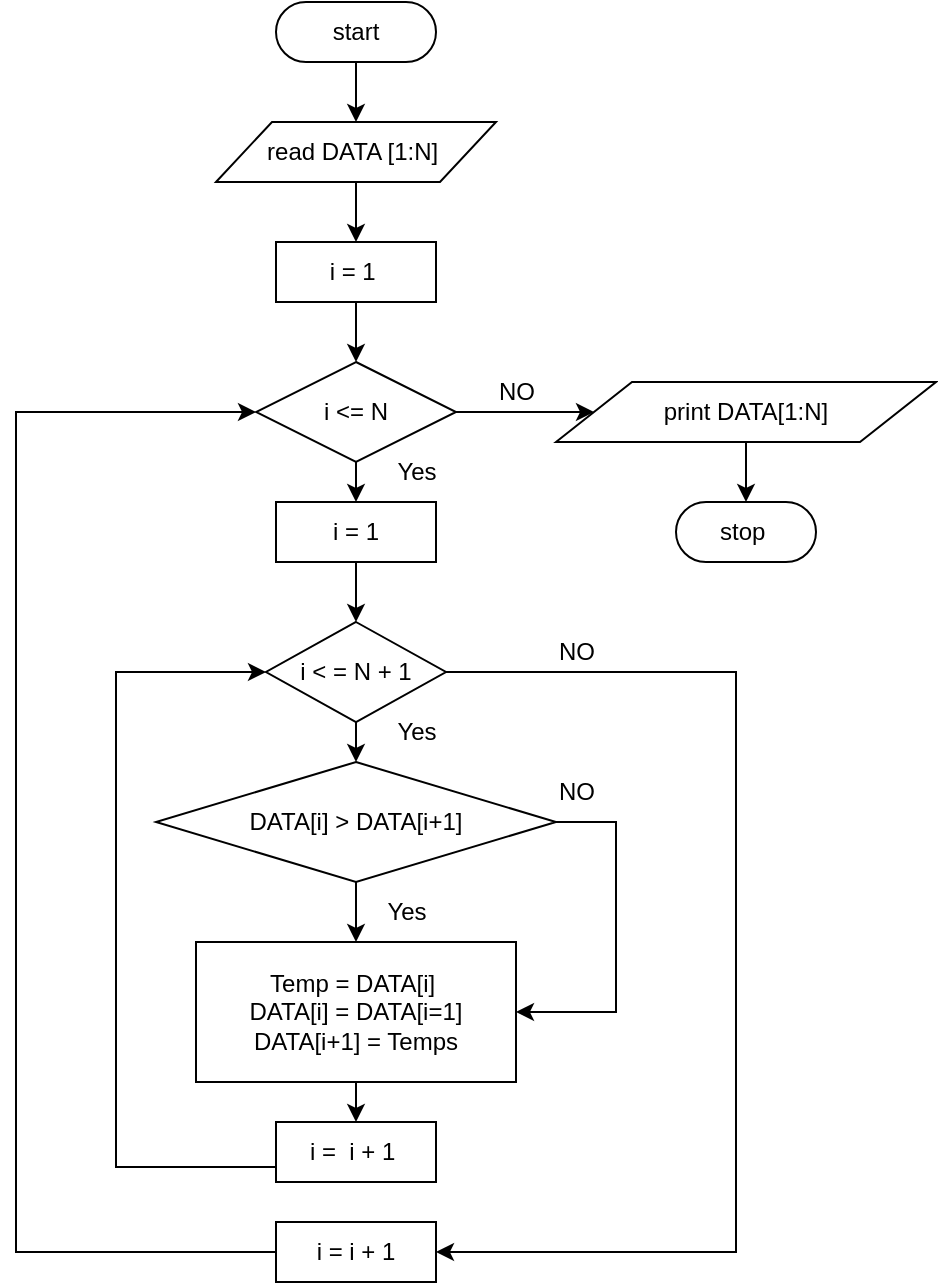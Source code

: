 <mxfile version="21.3.4" type="github">
  <diagram id="C5RBs43oDa-KdzZeNtuy" name="Page-1">
    <mxGraphModel dx="794" dy="509" grid="1" gridSize="10" guides="1" tooltips="1" connect="1" arrows="1" fold="1" page="1" pageScale="1" pageWidth="827" pageHeight="1169" math="0" shadow="0">
      <root>
        <mxCell id="WIyWlLk6GJQsqaUBKTNV-0" />
        <mxCell id="WIyWlLk6GJQsqaUBKTNV-1" parent="WIyWlLk6GJQsqaUBKTNV-0" />
        <mxCell id="2XP5leuaPMBgvmyGqolp-35" style="edgeStyle=orthogonalEdgeStyle;rounded=0;orthogonalLoop=1;jettySize=auto;html=1;exitX=0.5;exitY=0.5;exitDx=0;exitDy=15;exitPerimeter=0;entryX=0.5;entryY=0;entryDx=0;entryDy=0;" edge="1" parent="WIyWlLk6GJQsqaUBKTNV-1" source="2XP5leuaPMBgvmyGqolp-29" target="2XP5leuaPMBgvmyGqolp-30">
          <mxGeometry relative="1" as="geometry" />
        </mxCell>
        <mxCell id="2XP5leuaPMBgvmyGqolp-29" value="start" style="html=1;dashed=0;whiteSpace=wrap;shape=mxgraph.dfd.start" vertex="1" parent="WIyWlLk6GJQsqaUBKTNV-1">
          <mxGeometry x="400" y="520" width="80" height="30" as="geometry" />
        </mxCell>
        <mxCell id="2XP5leuaPMBgvmyGqolp-50" style="edgeStyle=orthogonalEdgeStyle;rounded=0;orthogonalLoop=1;jettySize=auto;html=1;exitX=0.5;exitY=1;exitDx=0;exitDy=0;entryX=0.5;entryY=0;entryDx=0;entryDy=0;" edge="1" parent="WIyWlLk6GJQsqaUBKTNV-1" source="2XP5leuaPMBgvmyGqolp-30" target="2XP5leuaPMBgvmyGqolp-32">
          <mxGeometry relative="1" as="geometry" />
        </mxCell>
        <mxCell id="2XP5leuaPMBgvmyGqolp-30" value="read DATA [1:N]&amp;nbsp;" style="shape=parallelogram;perimeter=parallelogramPerimeter;whiteSpace=wrap;html=1;dashed=0;" vertex="1" parent="WIyWlLk6GJQsqaUBKTNV-1">
          <mxGeometry x="370" y="580" width="140" height="30" as="geometry" />
        </mxCell>
        <mxCell id="2XP5leuaPMBgvmyGqolp-51" style="edgeStyle=orthogonalEdgeStyle;rounded=0;orthogonalLoop=1;jettySize=auto;html=1;entryX=0.5;entryY=0;entryDx=0;entryDy=0;" edge="1" parent="WIyWlLk6GJQsqaUBKTNV-1" source="2XP5leuaPMBgvmyGqolp-32" target="2XP5leuaPMBgvmyGqolp-33">
          <mxGeometry relative="1" as="geometry" />
        </mxCell>
        <mxCell id="2XP5leuaPMBgvmyGqolp-32" value="i = 1&amp;nbsp;" style="html=1;dashed=0;whiteSpace=wrap;" vertex="1" parent="WIyWlLk6GJQsqaUBKTNV-1">
          <mxGeometry x="400" y="640" width="80" height="30" as="geometry" />
        </mxCell>
        <mxCell id="2XP5leuaPMBgvmyGqolp-53" style="edgeStyle=orthogonalEdgeStyle;rounded=0;orthogonalLoop=1;jettySize=auto;html=1;exitX=0.5;exitY=1;exitDx=0;exitDy=0;entryX=0.5;entryY=0;entryDx=0;entryDy=0;" edge="1" parent="WIyWlLk6GJQsqaUBKTNV-1" source="2XP5leuaPMBgvmyGqolp-33" target="2XP5leuaPMBgvmyGqolp-52">
          <mxGeometry relative="1" as="geometry" />
        </mxCell>
        <mxCell id="2XP5leuaPMBgvmyGqolp-60" style="edgeStyle=orthogonalEdgeStyle;rounded=0;orthogonalLoop=1;jettySize=auto;html=1;exitX=1;exitY=0.5;exitDx=0;exitDy=0;" edge="1" parent="WIyWlLk6GJQsqaUBKTNV-1" source="2XP5leuaPMBgvmyGqolp-33" target="2XP5leuaPMBgvmyGqolp-58">
          <mxGeometry relative="1" as="geometry" />
        </mxCell>
        <mxCell id="2XP5leuaPMBgvmyGqolp-33" value="i &amp;lt;= N" style="shape=rhombus;html=1;dashed=0;whiteSpace=wrap;perimeter=rhombusPerimeter;" vertex="1" parent="WIyWlLk6GJQsqaUBKTNV-1">
          <mxGeometry x="390" y="700" width="100" height="50" as="geometry" />
        </mxCell>
        <mxCell id="2XP5leuaPMBgvmyGqolp-56" style="edgeStyle=orthogonalEdgeStyle;rounded=0;orthogonalLoop=1;jettySize=auto;html=1;exitX=0.5;exitY=1;exitDx=0;exitDy=0;entryX=0.5;entryY=0;entryDx=0;entryDy=0;" edge="1" parent="WIyWlLk6GJQsqaUBKTNV-1" source="2XP5leuaPMBgvmyGqolp-39" target="2XP5leuaPMBgvmyGqolp-40">
          <mxGeometry relative="1" as="geometry" />
        </mxCell>
        <mxCell id="2XP5leuaPMBgvmyGqolp-66" style="edgeStyle=orthogonalEdgeStyle;rounded=0;orthogonalLoop=1;jettySize=auto;html=1;exitX=1;exitY=0.5;exitDx=0;exitDy=0;entryX=1;entryY=0.5;entryDx=0;entryDy=0;" edge="1" parent="WIyWlLk6GJQsqaUBKTNV-1" source="2XP5leuaPMBgvmyGqolp-39" target="2XP5leuaPMBgvmyGqolp-40">
          <mxGeometry relative="1" as="geometry">
            <Array as="points">
              <mxPoint x="570" y="930" />
              <mxPoint x="570" y="1025" />
            </Array>
          </mxGeometry>
        </mxCell>
        <mxCell id="2XP5leuaPMBgvmyGqolp-39" value="DATA[i] &amp;gt; DATA[i+1]" style="shape=rhombus;html=1;dashed=0;whiteSpace=wrap;perimeter=rhombusPerimeter;" vertex="1" parent="WIyWlLk6GJQsqaUBKTNV-1">
          <mxGeometry x="340" y="900" width="200" height="60" as="geometry" />
        </mxCell>
        <mxCell id="2XP5leuaPMBgvmyGqolp-57" style="edgeStyle=orthogonalEdgeStyle;rounded=0;orthogonalLoop=1;jettySize=auto;html=1;exitX=0.5;exitY=1;exitDx=0;exitDy=0;entryX=0.5;entryY=0;entryDx=0;entryDy=0;" edge="1" parent="WIyWlLk6GJQsqaUBKTNV-1" source="2XP5leuaPMBgvmyGqolp-40" target="2XP5leuaPMBgvmyGqolp-44">
          <mxGeometry relative="1" as="geometry" />
        </mxCell>
        <mxCell id="2XP5leuaPMBgvmyGqolp-40" value="Temp = DATA[i]&amp;nbsp;&lt;br&gt;DATA[i] = DATA[i=1]&lt;br&gt;DATA[i+1] = Temps" style="html=1;dashed=0;whiteSpace=wrap;" vertex="1" parent="WIyWlLk6GJQsqaUBKTNV-1">
          <mxGeometry x="360" y="990" width="160" height="70" as="geometry" />
        </mxCell>
        <mxCell id="2XP5leuaPMBgvmyGqolp-65" style="edgeStyle=orthogonalEdgeStyle;rounded=0;orthogonalLoop=1;jettySize=auto;html=1;exitX=0;exitY=0.75;exitDx=0;exitDy=0;entryX=0;entryY=0.5;entryDx=0;entryDy=0;" edge="1" parent="WIyWlLk6GJQsqaUBKTNV-1" source="2XP5leuaPMBgvmyGqolp-44" target="2XP5leuaPMBgvmyGqolp-49">
          <mxGeometry relative="1" as="geometry">
            <Array as="points">
              <mxPoint x="320" y="1103" />
              <mxPoint x="320" y="855" />
            </Array>
          </mxGeometry>
        </mxCell>
        <mxCell id="2XP5leuaPMBgvmyGqolp-44" value="i =&amp;nbsp; i + 1&amp;nbsp;" style="html=1;dashed=0;whiteSpace=wrap;" vertex="1" parent="WIyWlLk6GJQsqaUBKTNV-1">
          <mxGeometry x="400" y="1080" width="80" height="30" as="geometry" />
        </mxCell>
        <mxCell id="2XP5leuaPMBgvmyGqolp-45" style="edgeStyle=orthogonalEdgeStyle;rounded=0;orthogonalLoop=1;jettySize=auto;html=1;exitX=0.5;exitY=1;exitDx=0;exitDy=0;" edge="1" parent="WIyWlLk6GJQsqaUBKTNV-1" source="2XP5leuaPMBgvmyGqolp-44" target="2XP5leuaPMBgvmyGqolp-44">
          <mxGeometry relative="1" as="geometry" />
        </mxCell>
        <mxCell id="2XP5leuaPMBgvmyGqolp-64" style="edgeStyle=orthogonalEdgeStyle;rounded=0;orthogonalLoop=1;jettySize=auto;html=1;exitX=0;exitY=0.5;exitDx=0;exitDy=0;entryX=0;entryY=0.5;entryDx=0;entryDy=0;" edge="1" parent="WIyWlLk6GJQsqaUBKTNV-1" source="2XP5leuaPMBgvmyGqolp-46" target="2XP5leuaPMBgvmyGqolp-33">
          <mxGeometry relative="1" as="geometry">
            <Array as="points">
              <mxPoint x="270" y="1145" />
              <mxPoint x="270" y="725" />
            </Array>
          </mxGeometry>
        </mxCell>
        <mxCell id="2XP5leuaPMBgvmyGqolp-46" value="i = i + 1" style="html=1;dashed=0;whiteSpace=wrap;" vertex="1" parent="WIyWlLk6GJQsqaUBKTNV-1">
          <mxGeometry x="400" y="1130" width="80" height="30" as="geometry" />
        </mxCell>
        <mxCell id="2XP5leuaPMBgvmyGqolp-55" style="edgeStyle=orthogonalEdgeStyle;rounded=0;orthogonalLoop=1;jettySize=auto;html=1;exitX=0.5;exitY=1;exitDx=0;exitDy=0;entryX=0.5;entryY=0;entryDx=0;entryDy=0;" edge="1" parent="WIyWlLk6GJQsqaUBKTNV-1" source="2XP5leuaPMBgvmyGqolp-49" target="2XP5leuaPMBgvmyGqolp-39">
          <mxGeometry relative="1" as="geometry" />
        </mxCell>
        <mxCell id="2XP5leuaPMBgvmyGqolp-67" style="edgeStyle=orthogonalEdgeStyle;rounded=0;orthogonalLoop=1;jettySize=auto;html=1;exitX=1;exitY=0.5;exitDx=0;exitDy=0;entryX=1;entryY=0.5;entryDx=0;entryDy=0;" edge="1" parent="WIyWlLk6GJQsqaUBKTNV-1" source="2XP5leuaPMBgvmyGqolp-49" target="2XP5leuaPMBgvmyGqolp-46">
          <mxGeometry relative="1" as="geometry">
            <Array as="points">
              <mxPoint x="630" y="855" />
              <mxPoint x="630" y="1145" />
            </Array>
          </mxGeometry>
        </mxCell>
        <mxCell id="2XP5leuaPMBgvmyGqolp-49" value="i &amp;lt; = N + 1" style="shape=rhombus;html=1;dashed=0;whiteSpace=wrap;perimeter=rhombusPerimeter;" vertex="1" parent="WIyWlLk6GJQsqaUBKTNV-1">
          <mxGeometry x="395" y="830" width="90" height="50" as="geometry" />
        </mxCell>
        <mxCell id="2XP5leuaPMBgvmyGqolp-54" style="edgeStyle=orthogonalEdgeStyle;rounded=0;orthogonalLoop=1;jettySize=auto;html=1;exitX=0.5;exitY=1;exitDx=0;exitDy=0;entryX=0.5;entryY=0;entryDx=0;entryDy=0;" edge="1" parent="WIyWlLk6GJQsqaUBKTNV-1" source="2XP5leuaPMBgvmyGqolp-52" target="2XP5leuaPMBgvmyGqolp-49">
          <mxGeometry relative="1" as="geometry" />
        </mxCell>
        <mxCell id="2XP5leuaPMBgvmyGqolp-52" value="i = 1" style="html=1;dashed=0;whiteSpace=wrap;" vertex="1" parent="WIyWlLk6GJQsqaUBKTNV-1">
          <mxGeometry x="400" y="770" width="80" height="30" as="geometry" />
        </mxCell>
        <mxCell id="2XP5leuaPMBgvmyGqolp-61" style="edgeStyle=orthogonalEdgeStyle;rounded=0;orthogonalLoop=1;jettySize=auto;html=1;exitX=0.5;exitY=1;exitDx=0;exitDy=0;" edge="1" parent="WIyWlLk6GJQsqaUBKTNV-1" source="2XP5leuaPMBgvmyGqolp-58" target="2XP5leuaPMBgvmyGqolp-62">
          <mxGeometry relative="1" as="geometry">
            <mxPoint x="635" y="770" as="targetPoint" />
          </mxGeometry>
        </mxCell>
        <mxCell id="2XP5leuaPMBgvmyGqolp-58" value="print DATA[1:N]" style="shape=parallelogram;perimeter=parallelogramPerimeter;whiteSpace=wrap;html=1;dashed=0;" vertex="1" parent="WIyWlLk6GJQsqaUBKTNV-1">
          <mxGeometry x="540" y="710" width="190" height="30" as="geometry" />
        </mxCell>
        <mxCell id="2XP5leuaPMBgvmyGqolp-62" value="stop&amp;nbsp;" style="html=1;dashed=0;whiteSpace=wrap;shape=mxgraph.dfd.start" vertex="1" parent="WIyWlLk6GJQsqaUBKTNV-1">
          <mxGeometry x="600" y="770" width="70" height="30" as="geometry" />
        </mxCell>
        <mxCell id="2XP5leuaPMBgvmyGqolp-69" value="NO" style="text;html=1;align=center;verticalAlign=middle;resizable=0;points=[];autosize=1;strokeColor=none;fillColor=none;" vertex="1" parent="WIyWlLk6GJQsqaUBKTNV-1">
          <mxGeometry x="530" y="900" width="40" height="30" as="geometry" />
        </mxCell>
        <mxCell id="2XP5leuaPMBgvmyGqolp-70" value="NO" style="text;html=1;align=center;verticalAlign=middle;resizable=0;points=[];autosize=1;strokeColor=none;fillColor=none;" vertex="1" parent="WIyWlLk6GJQsqaUBKTNV-1">
          <mxGeometry x="530" y="830" width="40" height="30" as="geometry" />
        </mxCell>
        <mxCell id="2XP5leuaPMBgvmyGqolp-71" value="NO" style="text;html=1;align=center;verticalAlign=middle;resizable=0;points=[];autosize=1;strokeColor=none;fillColor=none;" vertex="1" parent="WIyWlLk6GJQsqaUBKTNV-1">
          <mxGeometry x="500" y="700" width="40" height="30" as="geometry" />
        </mxCell>
        <mxCell id="2XP5leuaPMBgvmyGqolp-72" value="Yes" style="text;html=1;align=center;verticalAlign=middle;resizable=0;points=[];autosize=1;strokeColor=none;fillColor=none;" vertex="1" parent="WIyWlLk6GJQsqaUBKTNV-1">
          <mxGeometry x="450" y="740" width="40" height="30" as="geometry" />
        </mxCell>
        <mxCell id="2XP5leuaPMBgvmyGqolp-74" value="Yes" style="text;html=1;align=center;verticalAlign=middle;resizable=0;points=[];autosize=1;strokeColor=none;fillColor=none;" vertex="1" parent="WIyWlLk6GJQsqaUBKTNV-1">
          <mxGeometry x="450" y="870" width="40" height="30" as="geometry" />
        </mxCell>
        <mxCell id="2XP5leuaPMBgvmyGqolp-75" value="Yes" style="text;html=1;align=center;verticalAlign=middle;resizable=0;points=[];autosize=1;strokeColor=none;fillColor=none;" vertex="1" parent="WIyWlLk6GJQsqaUBKTNV-1">
          <mxGeometry x="445" y="960" width="40" height="30" as="geometry" />
        </mxCell>
      </root>
    </mxGraphModel>
  </diagram>
</mxfile>
